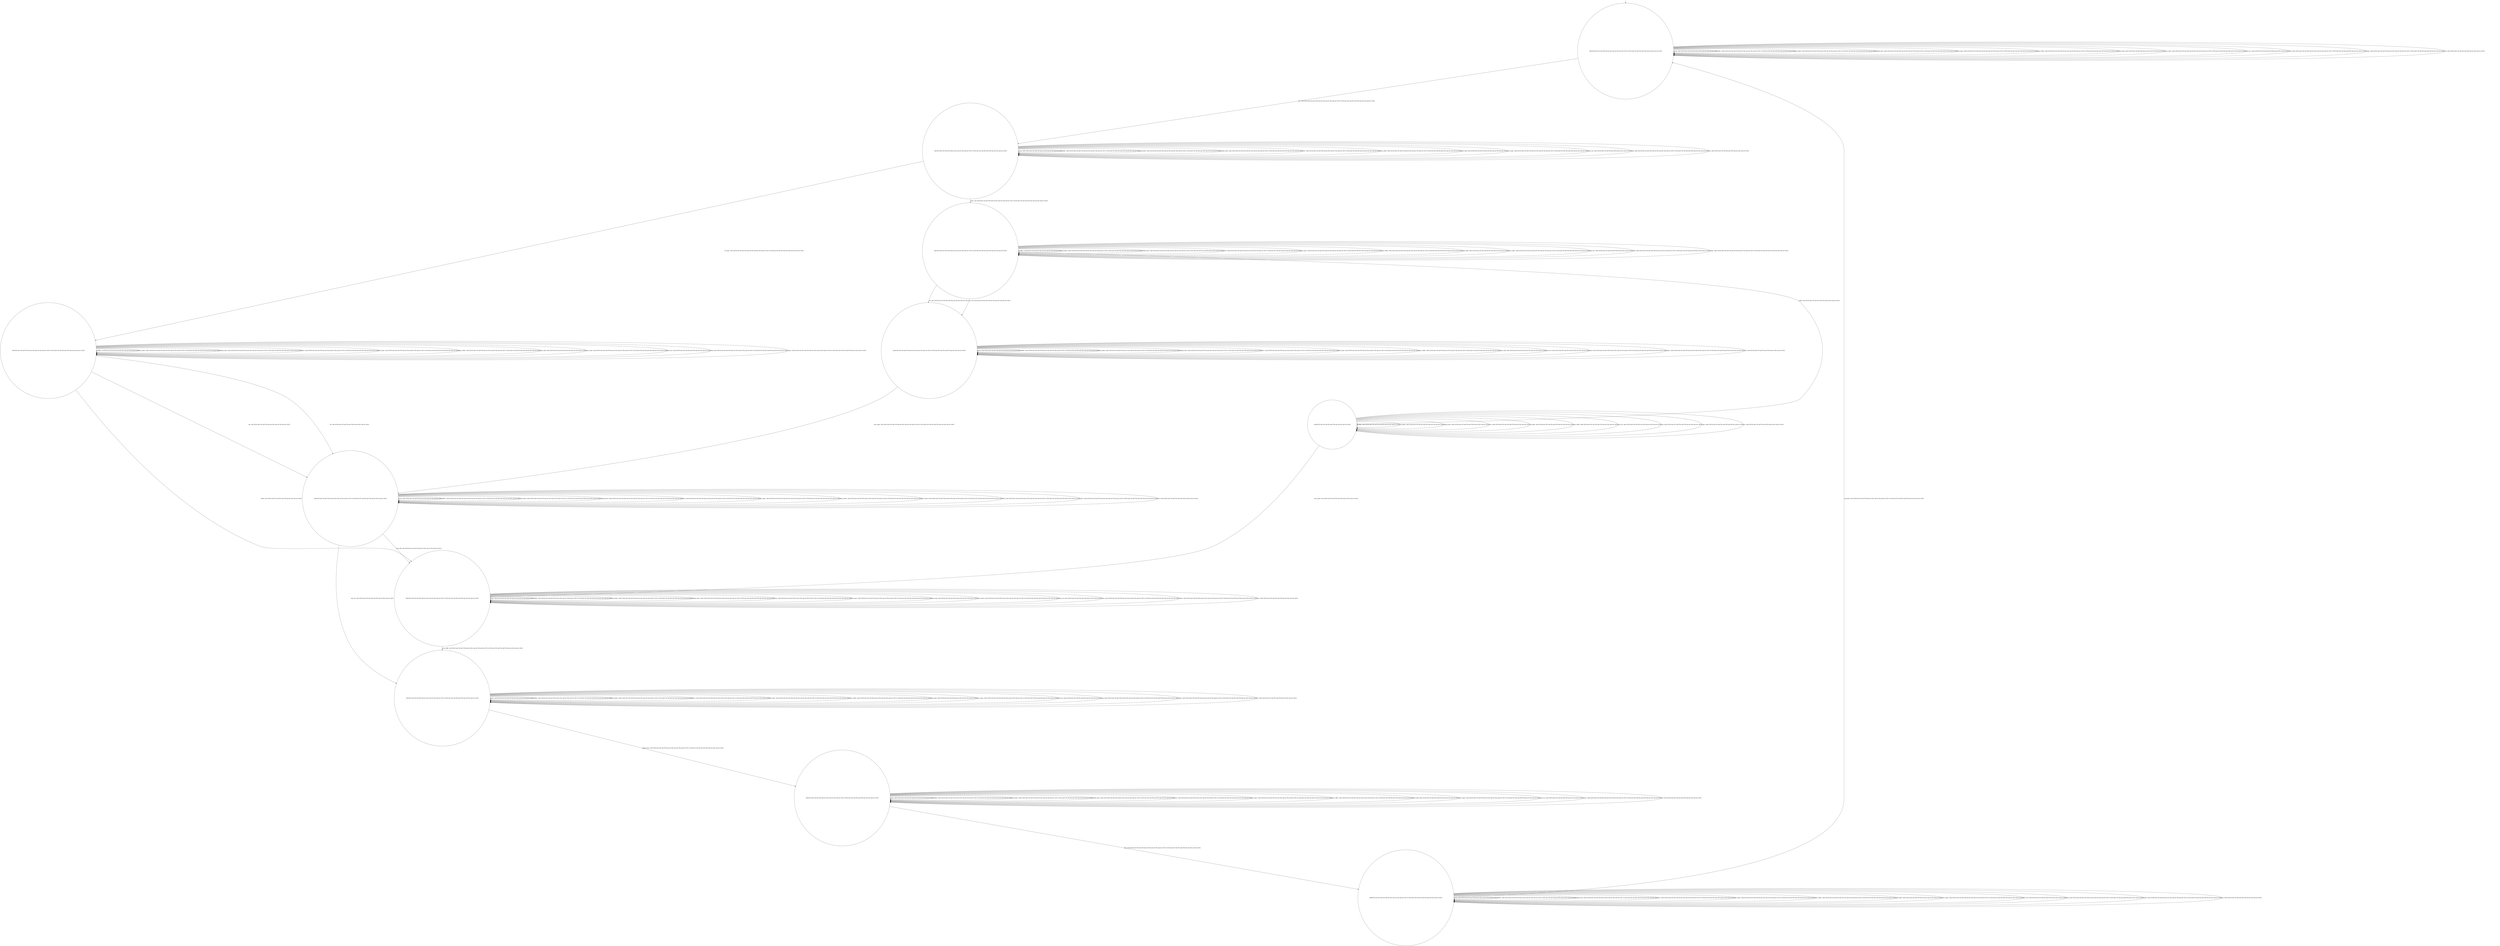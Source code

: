 digraph g {
	edge [lblstyle="above, sloped"];
	s0 [shape="circle" label="0@[((EUR and CAP and TON and not DOL and not TEA and not COF) or (EUR and COF and TEA and TON and not DOL and not CAP))]"];
	s1 [shape="circle" label="1@[((EUR and CAP and TON and not DOL and not TEA and not COF) or (EUR and COF and TEA and TON and not DOL and not CAP))]"];
	s2 [shape="circle" label="2@[((EUR and CAP and TON and not DOL and not TEA and not COF) or (EUR and COF and TEA and TON and not DOL and not CAP))]"];
	s3 [shape="circle" label="3@[((EUR and CAP and TON and not DOL and not TEA and not COF) or (EUR and COF and TEA and TON and not DOL and not CAP))]"];
	s4 [shape="circle" label="4@[((EUR and CAP and TON and not DOL and not TEA and not COF) or (EUR and COF and TEA and TON and not DOL and not CAP))]"];
	s5 [shape="circle" label="5@[((EUR and CAP and TON and not DOL and not TEA and not COF) or (EUR and COF and TEA and TON and not DOL and not CAP))]"];
	s6 [shape="circle" label="6@[((EUR and CAP and TON and not DOL and not TEA and not COF) or (EUR and COF and TEA and TON and not DOL and not CAP))]"];
	s7 [shape="circle" label="7@[((EUR and CAP and TON and not DOL and not TEA and not COF) or (EUR and COF and TEA and TON and not DOL and not CAP))]"];
	s8 [shape="circle" label="8@[((EUR and CAP and TON and not DOL and not TEA and not COF) or (EUR and COF and TEA and TON and not DOL and not CAP))]"];
	s9 [shape="circle" label="9@[((EUR and CAP and TON and not DOL and not TEA and not COF) or (EUR and COF and TEA and TON and not DOL and not CAP))]"];
	s10 [shape="circle" label="10@[((EUR and COF and TEA and TON and not DOL and not CAP))]"];
	s0 -> s0 [label="cap / nok() [((EUR and CAP and TON and not DOL and not TEA and not COF))]"];
	s0 -> s0 [label="coffee / nok() [((EUR and CAP and TON and not DOL and not TEA and not COF) or (EUR and COF and TEA and TON and not DOL and not CAP))]"];
	s0 -> s0 [label="cup_taken / nok() [((EUR and CAP and TON and not DOL and not TEA and not COF) or (EUR and COF and TEA and TON and not DOL and not CAP))]"];
	s0 -> s0 [label="display_done / nok() [((EUR and CAP and TON and not DOL and not TEA and not COF) or (EUR and COF and TEA and TON and not DOL and not CAP))]"];
	s0 -> s1 [label="euro / ok() [((EUR and CAP and TON and not DOL and not TEA and not COF) or (EUR and COF and TEA and TON and not DOL and not CAP))]"];
	s0 -> s0 [label="no_sugar / nok() [((EUR and CAP and TON and not DOL and not TEA and not COF) or (EUR and COF and TEA and TON and not DOL and not CAP))]"];
	s0 -> s0 [label="pour_coffee / nok() [((EUR and CAP and TON and not DOL and not TEA and not COF) or (EUR and COF and TEA and TON and not DOL and not CAP))]"];
	s0 -> s0 [label="pour_milk / nok() [((EUR and CAP and TON and not DOL and not TEA and not COF))]"];
	s0 -> s0 [label="pour_sugar / nok() [((EUR and CAP and TON and not DOL and not TEA and not COF) or (EUR and COF and TEA and TON and not DOL and not CAP))]"];
	s0 -> s0 [label="pour_tea / nok() [((EUR and COF and TEA and TON and not DOL and not CAP))]"];
	s0 -> s0 [label="ring / nok() [((EUR and CAP and TON and not DOL and not TEA and not COF) or (EUR and COF and TEA and TON and not DOL and not CAP))]"];
	s0 -> s0 [label="sugar / nok() [((EUR and CAP and TON and not DOL and not TEA and not COF) or (EUR and COF and TEA and TON and not DOL and not CAP))]"];
	s0 -> s0 [label="tea / nok() [((EUR and COF and TEA and TON and not DOL and not CAP))]"];
	s1 -> s1 [label="cap / nok() [((EUR and CAP and TON and not DOL and not TEA and not COF))]"];
	s1 -> s1 [label="coffee / nok() [((EUR and CAP and TON and not DOL and not TEA and not COF) or (EUR and COF and TEA and TON and not DOL and not CAP))]"];
	s1 -> s1 [label="cup_taken / nok() [((EUR and CAP and TON and not DOL and not TEA and not COF) or (EUR and COF and TEA and TON and not DOL and not CAP))]"];
	s1 -> s1 [label="display_done / nok() [((EUR and CAP and TON and not DOL and not TEA and not COF) or (EUR and COF and TEA and TON and not DOL and not CAP))]"];
	s1 -> s1 [label="euro / nok() [((EUR and CAP and TON and not DOL and not TEA and not COF) or (EUR and COF and TEA and TON and not DOL and not CAP))]"];
	s1 -> s2 [label="no_sugar / ok() [((EUR and CAP and TON and not DOL and not TEA and not COF) or (EUR and COF and TEA and TON and not DOL and not CAP))]"];
	s1 -> s1 [label="pour_coffee / nok() [((EUR and CAP and TON and not DOL and not TEA and not COF) or (EUR and COF and TEA and TON and not DOL and not CAP))]"];
	s1 -> s1 [label="pour_milk / nok() [((EUR and CAP and TON and not DOL and not TEA and not COF))]"];
	s1 -> s1 [label="pour_sugar / nok() [((EUR and CAP and TON and not DOL and not TEA and not COF) or (EUR and COF and TEA and TON and not DOL and not CAP))]"];
	s1 -> s1 [label="pour_tea / nok() [((EUR and COF and TEA and TON and not DOL and not CAP))]"];
	s1 -> s1 [label="ring / nok() [((EUR and CAP and TON and not DOL and not TEA and not COF) or (EUR and COF and TEA and TON and not DOL and not CAP))]"];
	s1 -> s3 [label="sugar / ok() [((EUR and CAP and TON and not DOL and not TEA and not COF) or (EUR and COF and TEA and TON and not DOL and not CAP))]"];
	s1 -> s1 [label="tea / nok() [((EUR and COF and TEA and TON and not DOL and not CAP))]"];
	s2 -> s5 [label="cap / ok() [((EUR and CAP and TON and not DOL and not TEA and not COF))]"];
	s2 -> s6 [label="coffee / ok() [((EUR and COF and TEA and TON and not DOL and not CAP))]"];
	s2 -> s2 [label="coffee / Ω [((EUR and CAP and TON and not DOL and not TEA and not COF))]"];
	s2 -> s2 [label="cup_taken / nok() [((EUR and CAP and TON and not DOL and not TEA and not COF) or (EUR and COF and TEA and TON and not DOL and not CAP))]"];
	s2 -> s2 [label="display_done / nok() [((EUR and CAP and TON and not DOL and not TEA and not COF) or (EUR and COF and TEA and TON and not DOL and not CAP))]"];
	s2 -> s2 [label="euro / nok() [((EUR and CAP and TON and not DOL and not TEA and not COF) or (EUR and COF and TEA and TON and not DOL and not CAP))]"];
	s2 -> s2 [label="no_sugar / nok() [((EUR and CAP and TON and not DOL and not TEA and not COF) or (EUR and COF and TEA and TON and not DOL and not CAP))]"];
	s2 -> s2 [label="pour_coffee / nok() [((EUR and CAP and TON and not DOL and not TEA and not COF) or (EUR and COF and TEA and TON and not DOL and not CAP))]"];
	s2 -> s2 [label="pour_milk / nok() [((EUR and CAP and TON and not DOL and not TEA and not COF))]"];
	s2 -> s2 [label="pour_sugar / nok() [((EUR and CAP and TON and not DOL and not TEA and not COF) or (EUR and COF and TEA and TON and not DOL and not CAP))]"];
	s2 -> s2 [label="pour_tea / nok() [((EUR and COF and TEA and TON and not DOL and not CAP))]"];
	s2 -> s2 [label="ring / nok() [((EUR and CAP and TON and not DOL and not TEA and not COF) or (EUR and COF and TEA and TON and not DOL and not CAP))]"];
	s2 -> s2 [label="sugar / void() [((EUR and CAP and TON and not DOL and not TEA and not COF) or (EUR and COF and TEA and TON and not DOL and not CAP))]"];
	s2 -> s5 [label="tea / ok() [((EUR and COF and TEA and TON and not DOL and not CAP))]"];
	s3 -> s4 [label="cap / ok() [((EUR and CAP and TON and not DOL and not TEA and not COF))]"];
	s3 -> s10 [label="coffee / ok() [((EUR and COF and TEA and TON and not DOL and not CAP))]"];
	s3 -> s3 [label="coffee / Ω [((EUR and CAP and TON and not DOL and not TEA and not COF))]"];
	s3 -> s3 [label="cup_taken / nok() [((EUR and CAP and TON and not DOL and not TEA and not COF) or (EUR and COF and TEA and TON and not DOL and not CAP))]"];
	s3 -> s3 [label="display_done / nok() [((EUR and CAP and TON and not DOL and not TEA and not COF) or (EUR and COF and TEA and TON and not DOL and not CAP))]"];
	s3 -> s3 [label="euro / nok() [((EUR and CAP and TON and not DOL and not TEA and not COF) or (EUR and COF and TEA and TON and not DOL and not CAP))]"];
	s3 -> s3 [label="no_sugar / void() [((EUR and CAP and TON and not DOL and not TEA and not COF) or (EUR and COF and TEA and TON and not DOL and not CAP))]"];
	s3 -> s3 [label="pour_coffee / nok() [((EUR and CAP and TON and not DOL and not TEA and not COF) or (EUR and COF and TEA and TON and not DOL and not CAP))]"];
	s3 -> s3 [label="pour_milk / nok() [((EUR and CAP and TON and not DOL and not TEA and not COF))]"];
	s3 -> s3 [label="pour_sugar / nok() [((EUR and CAP and TON and not DOL and not TEA and not COF) or (EUR and COF and TEA and TON and not DOL and not CAP))]"];
	s3 -> s3 [label="pour_tea / nok() [((EUR and COF and TEA and TON and not DOL and not CAP))]"];
	s3 -> s3 [label="ring / nok() [((EUR and CAP and TON and not DOL and not TEA and not COF) or (EUR and COF and TEA and TON and not DOL and not CAP))]"];
	s3 -> s3 [label="sugar / nok() [((EUR and CAP and TON and not DOL and not TEA and not COF) or (EUR and COF and TEA and TON and not DOL and not CAP))]"];
	s3 -> s4 [label="tea / ok() [((EUR and COF and TEA and TON and not DOL and not CAP))]"];
	s4 -> s4 [label="cap / nok() [((EUR and CAP and TON and not DOL and not TEA and not COF))]"];
	s4 -> s4 [label="coffee / void() [((EUR and CAP and TON and not DOL and not TEA and not COF) or (EUR and COF and TEA and TON and not DOL and not CAP))]"];
	s4 -> s4 [label="cup_taken / nok() [((EUR and CAP and TON and not DOL and not TEA and not COF) or (EUR and COF and TEA and TON and not DOL and not CAP))]"];
	s4 -> s4 [label="display_done / nok() [((EUR and CAP and TON and not DOL and not TEA and not COF) or (EUR and COF and TEA and TON and not DOL and not CAP))]"];
	s4 -> s4 [label="euro / nok() [((EUR and CAP and TON and not DOL and not TEA and not COF) or (EUR and COF and TEA and TON and not DOL and not CAP))]"];
	s4 -> s4 [label="no_sugar / nok() [((EUR and CAP and TON and not DOL and not TEA and not COF) or (EUR and COF and TEA and TON and not DOL and not CAP))]"];
	s4 -> s4 [label="pour_coffee / nok() [((EUR and CAP and TON and not DOL and not TEA and not COF) or (EUR and COF and TEA and TON and not DOL and not CAP))]"];
	s4 -> s4 [label="pour_milk / nok() [((EUR and CAP and TON and not DOL and not TEA and not COF))]"];
	s4 -> s5 [label="pour_sugar / ok() [((EUR and CAP and TON and not DOL and not TEA and not COF) or (EUR and COF and TEA and TON and not DOL and not CAP))]"];
	s4 -> s4 [label="pour_tea / nok() [((EUR and COF and TEA and TON and not DOL and not CAP))]"];
	s4 -> s4 [label="ring / nok() [((EUR and CAP and TON and not DOL and not TEA and not COF) or (EUR and COF and TEA and TON and not DOL and not CAP))]"];
	s4 -> s4 [label="sugar / nok() [((EUR and CAP and TON and not DOL and not TEA and not COF) or (EUR and COF and TEA and TON and not DOL and not CAP))]"];
	s4 -> s4 [label="tea / nok() [((EUR and COF and TEA and TON and not DOL and not CAP))]"];
	s5 -> s5 [label="cap / nok() [((EUR and CAP and TON and not DOL and not TEA and not COF))]"];
	s5 -> s5 [label="coffee / void() [((EUR and CAP and TON and not DOL and not TEA and not COF) or (EUR and COF and TEA and TON and not DOL and not CAP))]"];
	s5 -> s5 [label="cup_taken / nok() [((EUR and CAP and TON and not DOL and not TEA and not COF) or (EUR and COF and TEA and TON and not DOL and not CAP))]"];
	s5 -> s5 [label="display_done / nok() [((EUR and CAP and TON and not DOL and not TEA and not COF) or (EUR and COF and TEA and TON and not DOL and not CAP))]"];
	s5 -> s5 [label="euro / nok() [((EUR and CAP and TON and not DOL and not TEA and not COF) or (EUR and COF and TEA and TON and not DOL and not CAP))]"];
	s5 -> s5 [label="no_sugar / nok() [((EUR and CAP and TON and not DOL and not TEA and not COF) or (EUR and COF and TEA and TON and not DOL and not CAP))]"];
	s5 -> s5 [label="pour_coffee / nok() [((EUR and CAP and TON and not DOL and not TEA and not COF) or (EUR and COF and TEA and TON and not DOL and not CAP))]"];
	s5 -> s6 [label="pour_milk / ok() [((EUR and CAP and TON and not DOL and not TEA and not COF))]"];
	s5 -> s5 [label="pour_sugar / nok() [((EUR and CAP and TON and not DOL and not TEA and not COF) or (EUR and COF and TEA and TON and not DOL and not CAP))]"];
	s5 -> s7 [label="pour_tea / ok() [((EUR and COF and TEA and TON and not DOL and not CAP))]"];
	s5 -> s5 [label="ring / nok() [((EUR and CAP and TON and not DOL and not TEA and not COF) or (EUR and COF and TEA and TON and not DOL and not CAP))]"];
	s5 -> s5 [label="sugar / nok() [((EUR and CAP and TON and not DOL and not TEA and not COF) or (EUR and COF and TEA and TON and not DOL and not CAP))]"];
	s5 -> s5 [label="tea / nok() [((EUR and COF and TEA and TON and not DOL and not CAP))]"];
	s6 -> s6 [label="cap / nok() [((EUR and CAP and TON and not DOL and not TEA and not COF))]"];
	s6 -> s6 [label="coffee / nok() [((EUR and CAP and TON and not DOL and not TEA and not COF) or (EUR and COF and TEA and TON and not DOL and not CAP))]"];
	s6 -> s6 [label="cup_taken / nok() [((EUR and CAP and TON and not DOL and not TEA and not COF) or (EUR and COF and TEA and TON and not DOL and not CAP))]"];
	s6 -> s6 [label="display_done / nok() [((EUR and CAP and TON and not DOL and not TEA and not COF) or (EUR and COF and TEA and TON and not DOL and not CAP))]"];
	s6 -> s6 [label="euro / nok() [((EUR and CAP and TON and not DOL and not TEA and not COF) or (EUR and COF and TEA and TON and not DOL and not CAP))]"];
	s6 -> s6 [label="no_sugar / nok() [((EUR and CAP and TON and not DOL and not TEA and not COF) or (EUR and COF and TEA and TON and not DOL and not CAP))]"];
	s6 -> s7 [label="pour_coffee / ok() [((EUR and CAP and TON and not DOL and not TEA and not COF) or (EUR and COF and TEA and TON and not DOL and not CAP))]"];
	s6 -> s6 [label="pour_milk / nok() [((EUR and CAP and TON and not DOL and not TEA and not COF))]"];
	s6 -> s6 [label="pour_sugar / nok() [((EUR and CAP and TON and not DOL and not TEA and not COF) or (EUR and COF and TEA and TON and not DOL and not CAP))]"];
	s6 -> s6 [label="pour_tea / nok() [((EUR and COF and TEA and TON and not DOL and not CAP))]"];
	s6 -> s6 [label="ring / nok() [((EUR and CAP and TON and not DOL and not TEA and not COF) or (EUR and COF and TEA and TON and not DOL and not CAP))]"];
	s6 -> s6 [label="sugar / nok() [((EUR and CAP and TON and not DOL and not TEA and not COF) or (EUR and COF and TEA and TON and not DOL and not CAP))]"];
	s6 -> s6 [label="tea / void() [((EUR and COF and TEA and TON and not DOL and not CAP))]"];
	s7 -> s7 [label="cap / nok() [((EUR and CAP and TON and not DOL and not TEA and not COF))]"];
	s7 -> s7 [label="coffee / nok() [((EUR and CAP and TON and not DOL and not TEA and not COF) or (EUR and COF and TEA and TON and not DOL and not CAP))]"];
	s7 -> s7 [label="cup_taken / nok() [((EUR and CAP and TON and not DOL and not TEA and not COF) or (EUR and COF and TEA and TON and not DOL and not CAP))]"];
	s7 -> s8 [label="display_done / ok() [((EUR and CAP and TON and not DOL and not TEA and not COF) or (EUR and COF and TEA and TON and not DOL and not CAP))]"];
	s7 -> s7 [label="euro / nok() [((EUR and CAP and TON and not DOL and not TEA and not COF) or (EUR and COF and TEA and TON and not DOL and not CAP))]"];
	s7 -> s7 [label="no_sugar / nok() [((EUR and CAP and TON and not DOL and not TEA and not COF) or (EUR and COF and TEA and TON and not DOL and not CAP))]"];
	s7 -> s7 [label="pour_coffee / nok() [((EUR and CAP and TON and not DOL and not TEA and not COF) or (EUR and COF and TEA and TON and not DOL and not CAP))]"];
	s7 -> s7 [label="pour_milk / nok() [((EUR and CAP and TON and not DOL and not TEA and not COF))]"];
	s7 -> s7 [label="pour_sugar / nok() [((EUR and CAP and TON and not DOL and not TEA and not COF) or (EUR and COF and TEA and TON and not DOL and not CAP))]"];
	s7 -> s7 [label="pour_tea / nok() [((EUR and COF and TEA and TON and not DOL and not CAP))]"];
	s7 -> s7 [label="ring / nok() [((EUR and CAP and TON and not DOL and not TEA and not COF) or (EUR and COF and TEA and TON and not DOL and not CAP))]"];
	s7 -> s7 [label="sugar / nok() [((EUR and CAP and TON and not DOL and not TEA and not COF) or (EUR and COF and TEA and TON and not DOL and not CAP))]"];
	s7 -> s7 [label="tea / nok() [((EUR and COF and TEA and TON and not DOL and not CAP))]"];
	s8 -> s8 [label="cap / nok() [((EUR and CAP and TON and not DOL and not TEA and not COF))]"];
	s8 -> s8 [label="coffee / nok() [((EUR and CAP and TON and not DOL and not TEA and not COF) or (EUR and COF and TEA and TON and not DOL and not CAP))]"];
	s8 -> s8 [label="cup_taken / nok() [((EUR and CAP and TON and not DOL and not TEA and not COF) or (EUR and COF and TEA and TON and not DOL and not CAP))]"];
	s8 -> s8 [label="display_done / nok() [((EUR and CAP and TON and not DOL and not TEA and not COF) or (EUR and COF and TEA and TON and not DOL and not CAP))]"];
	s8 -> s8 [label="euro / nok() [((EUR and CAP and TON and not DOL and not TEA and not COF) or (EUR and COF and TEA and TON and not DOL and not CAP))]"];
	s8 -> s8 [label="no_sugar / nok() [((EUR and CAP and TON and not DOL and not TEA and not COF) or (EUR and COF and TEA and TON and not DOL and not CAP))]"];
	s8 -> s8 [label="pour_coffee / nok() [((EUR and CAP and TON and not DOL and not TEA and not COF) or (EUR and COF and TEA and TON and not DOL and not CAP))]"];
	s8 -> s8 [label="pour_milk / nok() [((EUR and CAP and TON and not DOL and not TEA and not COF))]"];
	s8 -> s8 [label="pour_sugar / nok() [((EUR and CAP and TON and not DOL and not TEA and not COF) or (EUR and COF and TEA and TON and not DOL and not CAP))]"];
	s8 -> s8 [label="pour_tea / nok() [((EUR and COF and TEA and TON and not DOL and not CAP))]"];
	s8 -> s9 [label="ring / ok() [((EUR and CAP and TON and not DOL and not TEA and not COF) or (EUR and COF and TEA and TON and not DOL and not CAP))]"];
	s8 -> s8 [label="sugar / nok() [((EUR and CAP and TON and not DOL and not TEA and not COF) or (EUR and COF and TEA and TON and not DOL and not CAP))]"];
	s8 -> s8 [label="tea / nok() [((EUR and COF and TEA and TON and not DOL and not CAP))]"];
	s9 -> s9 [label="cap / nok() [((EUR and CAP and TON and not DOL and not TEA and not COF))]"];
	s9 -> s9 [label="coffee / nok() [((EUR and CAP and TON and not DOL and not TEA and not COF) or (EUR and COF and TEA and TON and not DOL and not CAP))]"];
	s9 -> s0 [label="cup_taken / ok() [((EUR and CAP and TON and not DOL and not TEA and not COF) or (EUR and COF and TEA and TON and not DOL and not CAP))]"];
	s9 -> s9 [label="display_done / nok() [((EUR and CAP and TON and not DOL and not TEA and not COF) or (EUR and COF and TEA and TON and not DOL and not CAP))]"];
	s9 -> s9 [label="euro / nok() [((EUR and CAP and TON and not DOL and not TEA and not COF) or (EUR and COF and TEA and TON and not DOL and not CAP))]"];
	s9 -> s9 [label="no_sugar / nok() [((EUR and CAP and TON and not DOL and not TEA and not COF) or (EUR and COF and TEA and TON and not DOL and not CAP))]"];
	s9 -> s9 [label="pour_coffee / nok() [((EUR and CAP and TON and not DOL and not TEA and not COF) or (EUR and COF and TEA and TON and not DOL and not CAP))]"];
	s9 -> s9 [label="pour_milk / nok() [((EUR and CAP and TON and not DOL and not TEA and not COF))]"];
	s9 -> s9 [label="pour_sugar / nok() [((EUR and CAP and TON and not DOL and not TEA and not COF) or (EUR and COF and TEA and TON and not DOL and not CAP))]"];
	s9 -> s9 [label="pour_tea / nok() [((EUR and COF and TEA and TON and not DOL and not CAP))]"];
	s9 -> s9 [label="ring / nok() [((EUR and CAP and TON and not DOL and not TEA and not COF) or (EUR and COF and TEA and TON and not DOL and not CAP))]"];
	s9 -> s9 [label="sugar / nok() [((EUR and CAP and TON and not DOL and not TEA and not COF) or (EUR and COF and TEA and TON and not DOL and not CAP))]"];
	s9 -> s9 [label="tea / nok() [((EUR and COF and TEA and TON and not DOL and not CAP))]"];
	s10 -> s10 [label="coffee / nok() [((EUR and COF and TEA and TON and not DOL and not CAP))]"];
	s10 -> s10 [label="cup_taken / nok() [((EUR and COF and TEA and TON and not DOL and not CAP))]"];
	s10 -> s10 [label="display_done / nok() [((EUR and COF and TEA and TON and not DOL and not CAP))]"];
	s10 -> s10 [label="euro / nok() [((EUR and COF and TEA and TON and not DOL and not CAP))]"];
	s10 -> s10 [label="no_sugar / nok() [((EUR and COF and TEA and TON and not DOL and not CAP))]"];
	s10 -> s10 [label="pour_coffee / nok() [((EUR and COF and TEA and TON and not DOL and not CAP))]"];
	s10 -> s6 [label="pour_sugar / ok() [((EUR and COF and TEA and TON and not DOL and not CAP))]"];
	s10 -> s10 [label="pour_tea / nok() [((EUR and COF and TEA and TON and not DOL and not CAP))]"];
	s10 -> s10 [label="ring / nok() [((EUR and COF and TEA and TON and not DOL and not CAP))]"];
	s10 -> s10 [label="sugar / nok() [((EUR and COF and TEA and TON and not DOL and not CAP))]"];
	s10 -> s10 [label="tea / void() [((EUR and COF and TEA and TON and not DOL and not CAP))]"];
	__start0 [label="" shape="none" width="0" height="0"];
	__start0 -> s0;
}